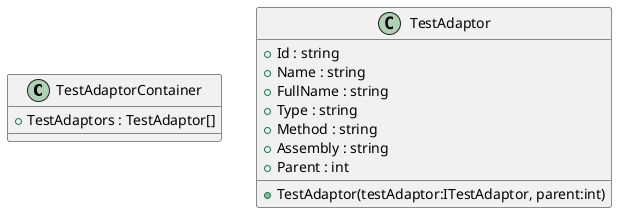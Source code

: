 @startuml
class TestAdaptorContainer {
    + TestAdaptors : TestAdaptor[]
}
class TestAdaptor {
    + Id : string
    + Name : string
    + FullName : string
    + Type : string
    + Method : string
    + Assembly : string
    + Parent : int
    + TestAdaptor(testAdaptor:ITestAdaptor, parent:int)
}
@enduml
